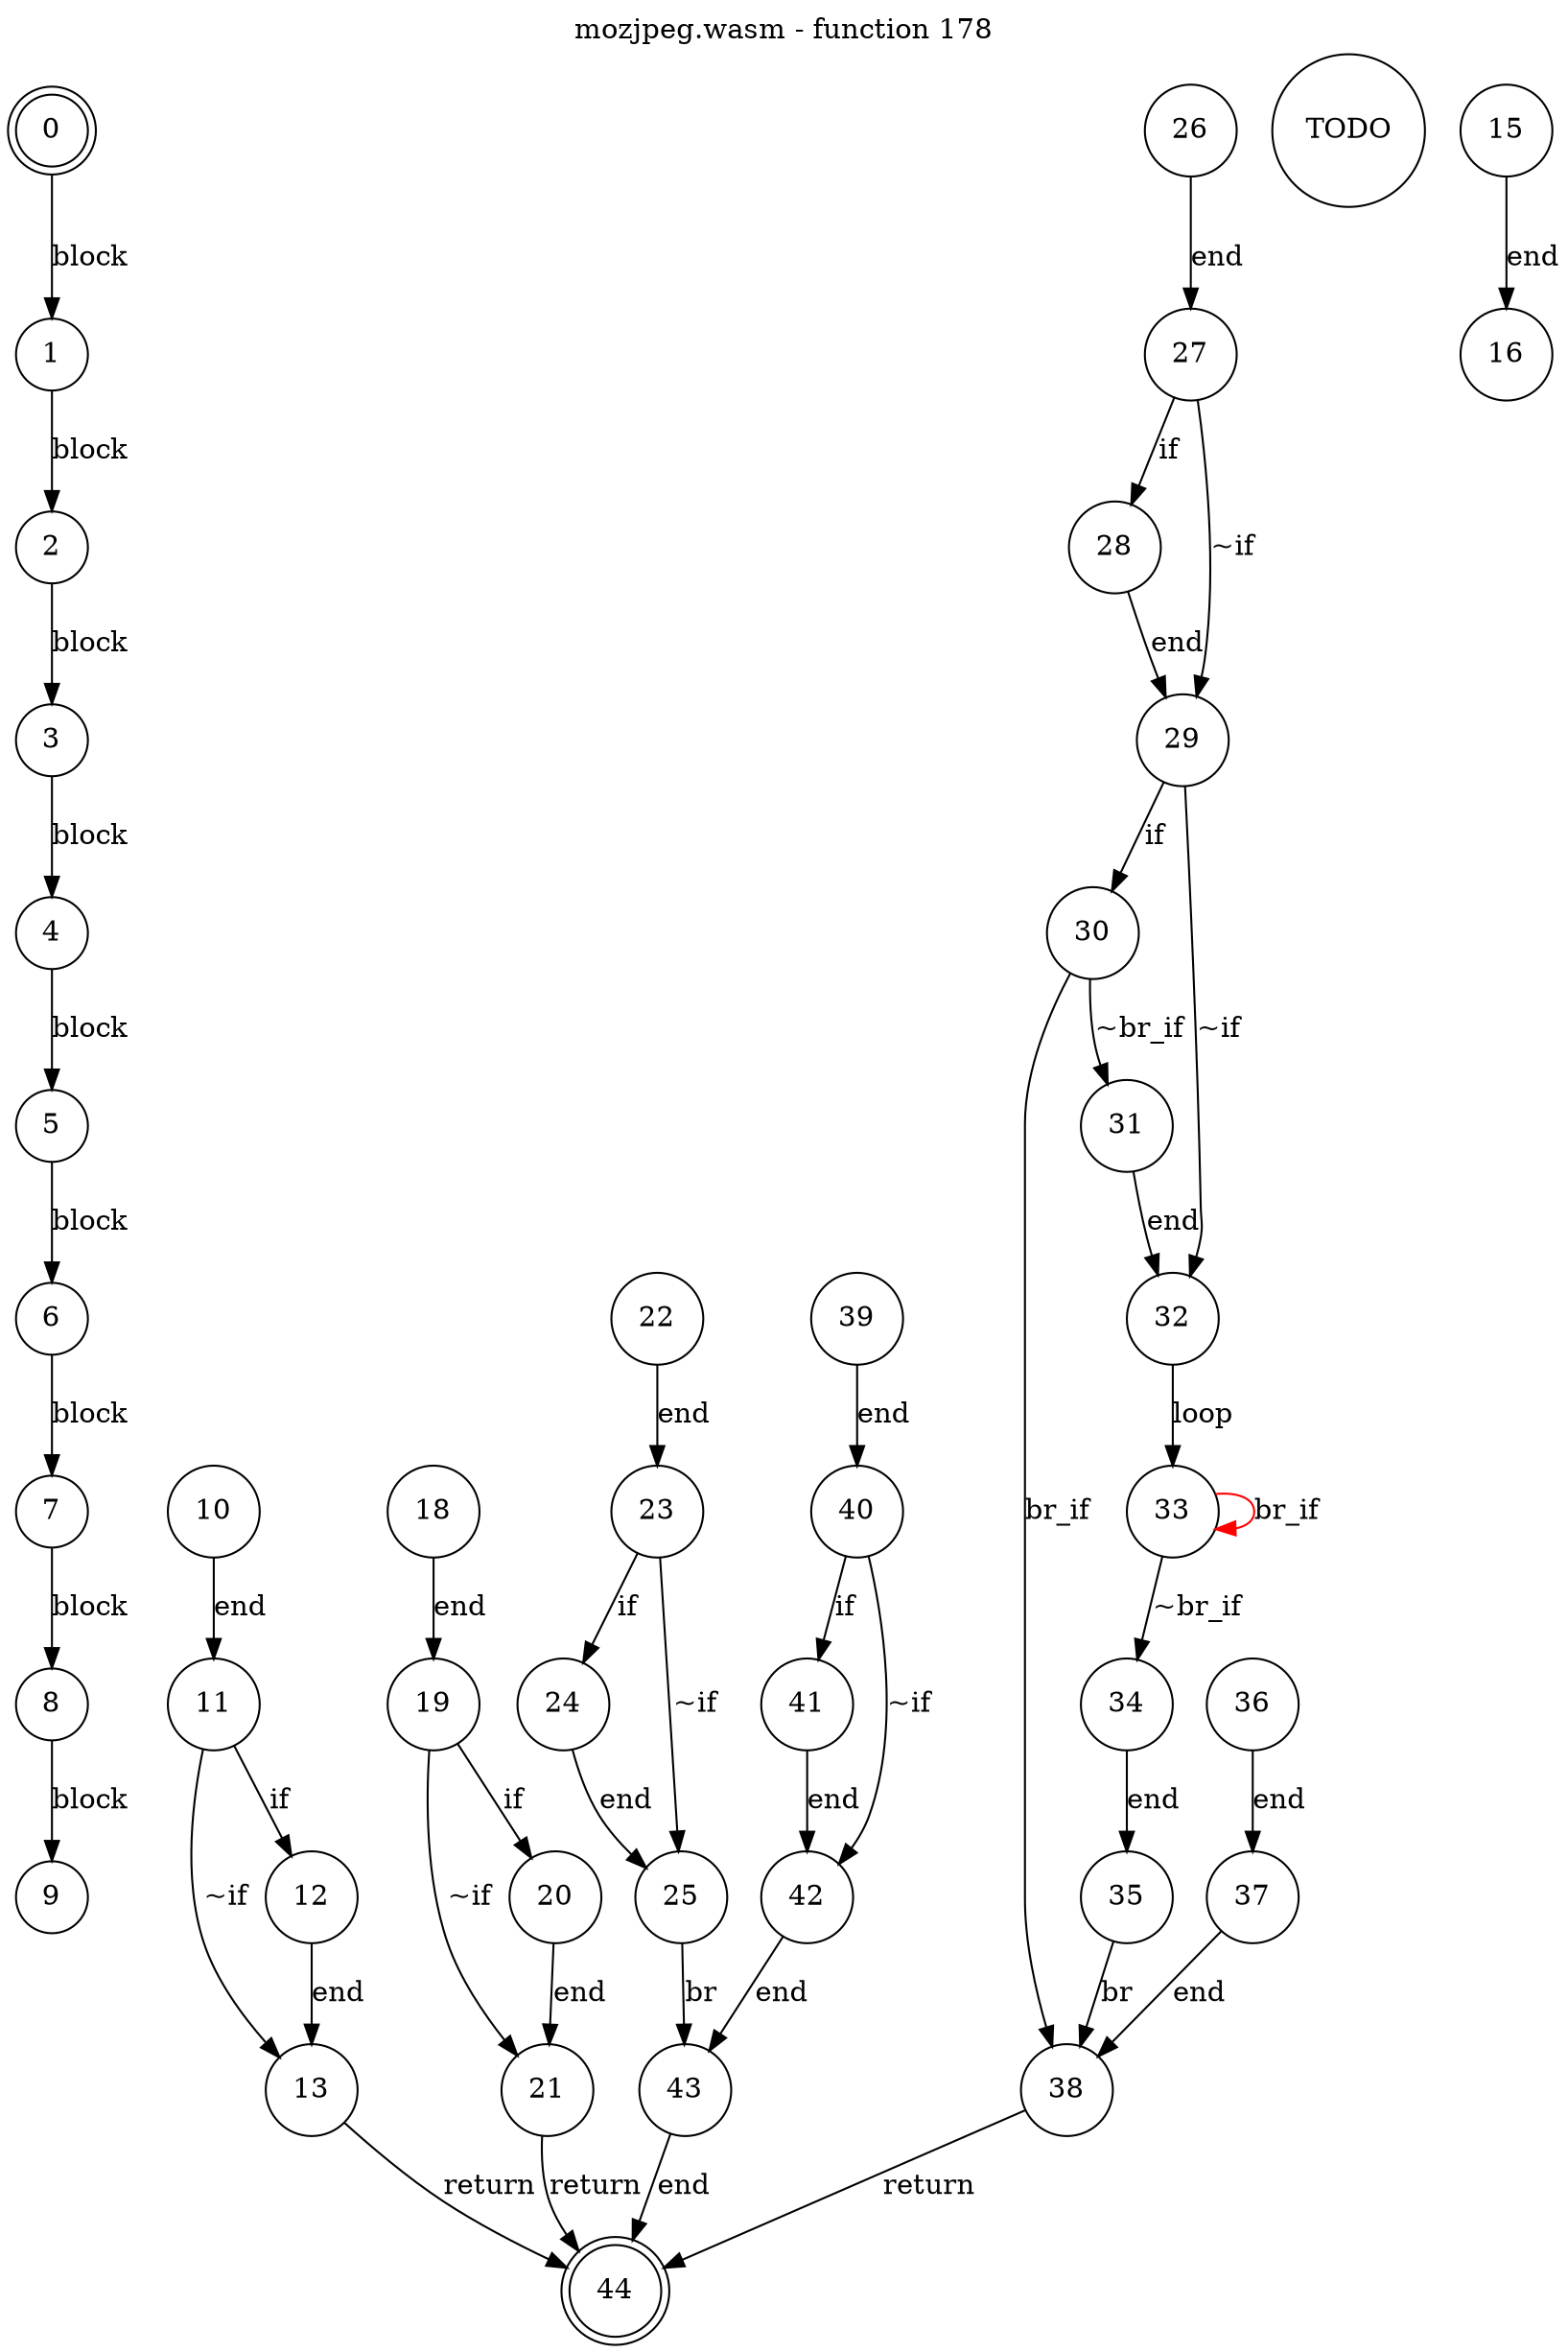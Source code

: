 digraph finite_state_machine {
    label = "mozjpeg.wasm - function 178"
    labelloc =  t
    labelfontsize = 16
    labelfontcolor = black
    labelfontname = "Helvetica"
    node [shape = doublecircle]; 0 44;
    node [shape = circle];
    0 -> 1[label = "block"];
    1 -> 2[label = "block"];
    2 -> 3[label = "block"];
    3 -> 4[label = "block"];
    4 -> 5[label = "block"];
    5 -> 6[label = "block"];
    6 -> 7[label = "block"];
    7 -> 8[label = "block"];
    8 -> 9[label = "block"];
TODO
    10 -> 11[label = "end"];
    11 -> 12[label = "if"];
    11 -> 13[label = "~if"];
    12 -> 13[label = "end"];
    13 -> 44[label = "return"];
    15 -> 16[label = "end"];
    18 -> 19[label = "end"];
    19 -> 20[label = "if"];
    19 -> 21[label = "~if"];
    20 -> 21[label = "end"];
    21 -> 44[label = "return"];
    22 -> 23[label = "end"];
    23 -> 24[label = "if"];
    23 -> 25[label = "~if"];
    24 -> 25[label = "end"];
    25 -> 43[label = "br"];
    26 -> 27[label = "end"];
    27 -> 28[label = "if"];
    27 -> 29[label = "~if"];
    28 -> 29[label = "end"];
    29 -> 30[label = "if"];
    29 -> 32[label = "~if"];
    30 -> 31[label = "~br_if"];
    30 -> 38[label = "br_if"];
    31 -> 32[label = "end"];
    32 -> 33[label = "loop"];
    33 -> 34[label = "~br_if"];
    33 -> 33[color="red" label = "br_if"];
    34 -> 35[label = "end"];
    35 -> 38[label = "br"];
    36 -> 37[label = "end"];
    37 -> 38[label = "end"];
    38 -> 44[label = "return"];
    39 -> 40[label = "end"];
    40 -> 41[label = "if"];
    40 -> 42[label = "~if"];
    41 -> 42[label = "end"];
    42 -> 43[label = "end"];
    43 -> 44[label = "end"];
}
